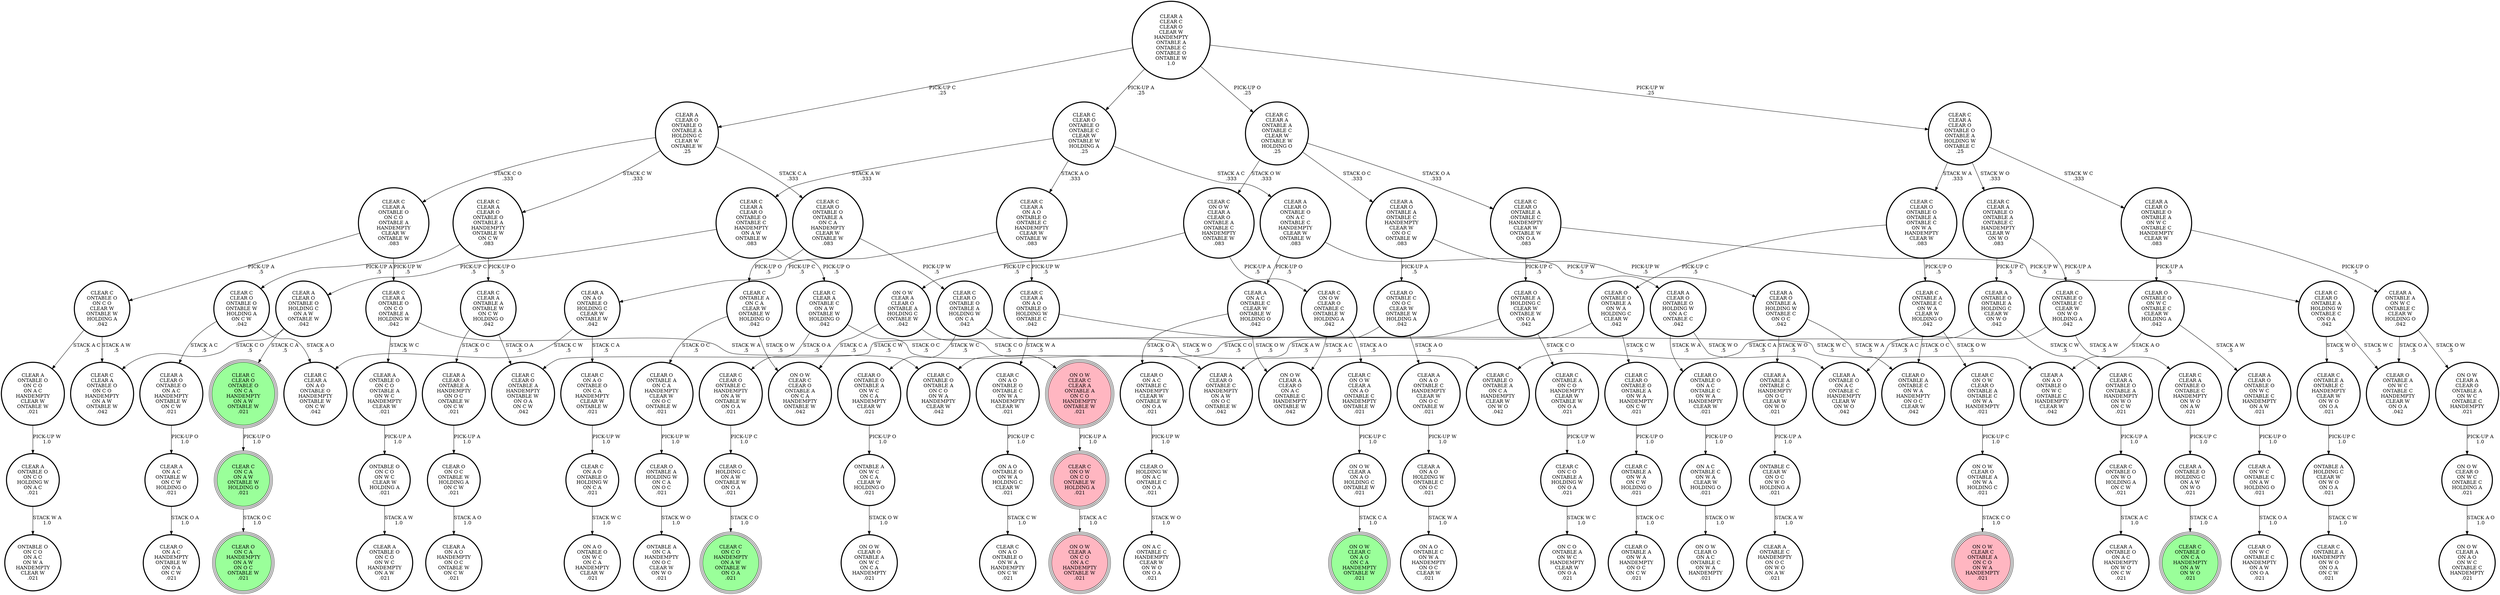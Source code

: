digraph {
"CLEAR A\nONTABLE A\nON W C\nONTABLE C\nCLEAR W\nHOLDING O\n.042\n" -> "CLEAR O\nONTABLE A\nON W C\nONTABLE C\nHANDEMPTY\nCLEAR W\nON O A\n.042\n"[label="STACK O A\n.5\n"];
"CLEAR A\nONTABLE A\nON W C\nONTABLE C\nCLEAR W\nHOLDING O\n.042\n" -> "ON O W\nCLEAR A\nCLEAR O\nONTABLE A\nON W C\nONTABLE C\nHANDEMPTY\n.021\n"[label="STACK O W\n.5\n"];
"CLEAR C\nON A O\nONTABLE O\nONTABLE C\nON W A\nHANDEMPTY\nCLEAR W\n.021\n" -> "ON A O\nONTABLE O\nON W A\nHOLDING C\nCLEAR W\n.021\n"[label="PICK-UP C\n1.0\n"];
"CLEAR C\nCLEAR O\nONTABLE O\nON C A\nHANDEMPTY\nON A W\nONTABLE W\n.021\n" -> "CLEAR C\nON C A\nON A W\nONTABLE W\nHOLDING O\n.021\n"[label="PICK-UP O\n1.0\n"];
"CLEAR C\nONTABLE A\nONTABLE C\nON W A\nCLEAR W\nHOLDING O\n.042\n" -> "CLEAR C\nON O W\nCLEAR O\nONTABLE A\nONTABLE C\nON W A\nHANDEMPTY\n.021\n"[label="STACK O W\n.5\n"];
"CLEAR C\nONTABLE A\nONTABLE C\nON W A\nCLEAR W\nHOLDING O\n.042\n" -> "CLEAR O\nONTABLE A\nONTABLE C\nON W A\nHANDEMPTY\nON O C\nCLEAR W\n.042\n"[label="STACK O C\n.5\n"];
"CLEAR C\nON O W\nCLEAR A\nCLEAR O\nONTABLE A\nONTABLE C\nHANDEMPTY\nONTABLE W\n.083\n" -> "CLEAR C\nON O W\nCLEAR O\nONTABLE C\nONTABLE W\nHOLDING A\n.042\n"[label="PICK-UP A\n.5\n"];
"CLEAR C\nON O W\nCLEAR A\nCLEAR O\nONTABLE A\nONTABLE C\nHANDEMPTY\nONTABLE W\n.083\n" -> "ON O W\nCLEAR A\nCLEAR O\nONTABLE A\nHOLDING C\nONTABLE W\n.042\n"[label="PICK-UP C\n.5\n"];
"CLEAR O\nONTABLE O\nONTABLE A\nON W A\nHOLDING C\nCLEAR W\n.042\n" -> "CLEAR C\nONTABLE O\nONTABLE A\nON C O\nON W A\nHANDEMPTY\nCLEAR W\n.042\n"[label="STACK C O\n.5\n"];
"CLEAR O\nONTABLE O\nONTABLE A\nON W A\nHOLDING C\nCLEAR W\n.042\n" -> "CLEAR C\nCLEAR O\nONTABLE O\nONTABLE A\nON W A\nHANDEMPTY\nON C W\n.021\n"[label="STACK C W\n.5\n"];
"CLEAR A\nCLEAR O\nONTABLE O\nONTABLE A\nHOLDING C\nCLEAR W\nONTABLE W\n.25\n" -> "CLEAR C\nCLEAR A\nONTABLE O\nON C O\nONTABLE A\nHANDEMPTY\nCLEAR W\nONTABLE W\n.083\n"[label="STACK C O\n.333\n"];
"CLEAR A\nCLEAR O\nONTABLE O\nONTABLE A\nHOLDING C\nCLEAR W\nONTABLE W\n.25\n" -> "CLEAR C\nCLEAR O\nONTABLE O\nONTABLE A\nON C A\nHANDEMPTY\nCLEAR W\nONTABLE W\n.083\n"[label="STACK C A\n.333\n"];
"CLEAR A\nCLEAR O\nONTABLE O\nONTABLE A\nHOLDING C\nCLEAR W\nONTABLE W\n.25\n" -> "CLEAR C\nCLEAR A\nCLEAR O\nONTABLE O\nONTABLE A\nHANDEMPTY\nONTABLE W\nON C W\n.083\n"[label="STACK C W\n.333\n"];
"CLEAR C\nCLEAR A\nCLEAR O\nONTABLE O\nONTABLE A\nHANDEMPTY\nONTABLE W\nON C W\n.083\n" -> "CLEAR C\nCLEAR A\nONTABLE A\nONTABLE W\nON C W\nHOLDING O\n.042\n"[label="PICK-UP O\n.5\n"];
"CLEAR C\nCLEAR A\nCLEAR O\nONTABLE O\nONTABLE A\nHANDEMPTY\nONTABLE W\nON C W\n.083\n" -> "CLEAR C\nCLEAR O\nONTABLE O\nONTABLE W\nHOLDING A\nON C W\n.042\n"[label="PICK-UP A\n.5\n"];
"CLEAR C\nON A O\nONTABLE O\nHOLDING W\nON C A\n.021\n" -> "ON A O\nONTABLE O\nON W C\nON C A\nHANDEMPTY\nCLEAR W\n.021\n"[label="STACK W C\n1.0\n"];
"CLEAR C\nCLEAR O\nONTABLE O\nONTABLE A\nON C A\nHANDEMPTY\nCLEAR W\nONTABLE W\n.083\n" -> "CLEAR C\nCLEAR O\nONTABLE O\nONTABLE A\nHOLDING W\nON C A\n.042\n"[label="PICK-UP W\n.5\n"];
"CLEAR C\nCLEAR O\nONTABLE O\nONTABLE A\nON C A\nHANDEMPTY\nCLEAR W\nONTABLE W\n.083\n" -> "CLEAR C\nONTABLE A\nON C A\nCLEAR W\nONTABLE W\nHOLDING O\n.042\n"[label="PICK-UP O\n.5\n"];
"CLEAR A\nCLEAR O\nONTABLE O\nON W C\nONTABLE C\nHANDEMPTY\nON A W\n.021\n" -> "CLEAR A\nON W C\nONTABLE C\nON A W\nHOLDING O\n.021\n"[label="PICK-UP O\n1.0\n"];
"CLEAR C\nCLEAR A\nONTABLE O\nON C O\nONTABLE A\nHANDEMPTY\nCLEAR W\nONTABLE W\n.083\n" -> "CLEAR C\nCLEAR A\nONTABLE O\nON C O\nONTABLE A\nHOLDING W\n.042\n"[label="PICK-UP W\n.5\n"];
"CLEAR C\nCLEAR A\nONTABLE O\nON C O\nONTABLE A\nHANDEMPTY\nCLEAR W\nONTABLE W\n.083\n" -> "CLEAR C\nONTABLE O\nON C O\nCLEAR W\nONTABLE W\nHOLDING A\n.042\n"[label="PICK-UP A\n.5\n"];
"CLEAR C\nONTABLE O\nON C O\nCLEAR W\nONTABLE W\nHOLDING A\n.042\n" -> "CLEAR C\nCLEAR A\nONTABLE O\nON C O\nHANDEMPTY\nON A W\nONTABLE W\n.042\n"[label="STACK A W\n.5\n"];
"CLEAR C\nONTABLE O\nON C O\nCLEAR W\nONTABLE W\nHOLDING A\n.042\n" -> "CLEAR A\nONTABLE O\nON C O\nON A C\nHANDEMPTY\nCLEAR W\nONTABLE W\n.021\n"[label="STACK A C\n.5\n"];
"CLEAR O\nONTABLE O\nON W C\nONTABLE C\nCLEAR W\nHOLDING A\n.042\n" -> "CLEAR A\nON A O\nONTABLE O\nON W C\nONTABLE C\nHANDEMPTY\nCLEAR W\n.042\n"[label="STACK A O\n.5\n"];
"CLEAR O\nONTABLE O\nON W C\nONTABLE C\nCLEAR W\nHOLDING A\n.042\n" -> "CLEAR A\nCLEAR O\nONTABLE O\nON W C\nONTABLE C\nHANDEMPTY\nON A W\n.021\n"[label="STACK A W\n.5\n"];
"CLEAR C\nCLEAR O\nONTABLE O\nONTABLE A\nON W A\nHANDEMPTY\nON C W\n.021\n" -> "CLEAR C\nONTABLE A\nON W A\nON C W\nHOLDING O\n.021\n"[label="PICK-UP O\n1.0\n"];
"CLEAR O\nON A C\nONTABLE C\nHANDEMPTY\nCLEAR W\nONTABLE W\nON O A\n.021\n" -> "CLEAR O\nHOLDING W\nON A C\nONTABLE C\nON O A\n.021\n"[label="PICK-UP W\n1.0\n"];
"CLEAR C\nON C O\nONTABLE A\nHOLDING W\nON O A\n.021\n" -> "ON C O\nONTABLE A\nON W C\nHANDEMPTY\nCLEAR W\nON O A\n.021\n"[label="STACK W C\n1.0\n"];
"CLEAR C\nCLEAR A\nONTABLE O\nONTABLE A\nHANDEMPTY\nON W O\nON C W\n.021\n" -> "CLEAR C\nONTABLE O\nON W O\nHOLDING A\nON C W\n.021\n"[label="PICK-UP A\n1.0\n"];
"CLEAR C\nONTABLE O\nON W O\nHOLDING A\nON C W\n.021\n" -> "CLEAR A\nONTABLE O\nON A C\nHANDEMPTY\nON W O\nON C W\n.021\n"[label="STACK A C\n1.0\n"];
"CLEAR A\nCLEAR O\nONTABLE A\nHOLDING W\nONTABLE C\nON O C\n.042\n" -> "CLEAR A\nONTABLE A\nONTABLE C\nHANDEMPTY\nON O C\nCLEAR W\nON W O\n.021\n"[label="STACK W O\n.5\n"];
"CLEAR A\nCLEAR O\nONTABLE A\nHOLDING W\nONTABLE C\nON O C\n.042\n" -> "CLEAR O\nONTABLE A\nONTABLE C\nON W A\nHANDEMPTY\nON O C\nCLEAR W\n.042\n"[label="STACK W A\n.5\n"];
"CLEAR C\nONTABLE O\nONTABLE C\nCLEAR W\nON W O\nHOLDING A\n.042\n" -> "CLEAR A\nONTABLE O\nON A C\nONTABLE C\nHANDEMPTY\nCLEAR W\nON W O\n.042\n"[label="STACK A C\n.5\n"];
"CLEAR C\nONTABLE O\nONTABLE C\nCLEAR W\nON W O\nHOLDING A\n.042\n" -> "CLEAR C\nCLEAR A\nONTABLE O\nONTABLE C\nHANDEMPTY\nON W O\nON A W\n.021\n"[label="STACK A W\n.5\n"];
"CLEAR C\nCLEAR A\nON A O\nONTABLE O\nONTABLE C\nHANDEMPTY\nCLEAR W\nONTABLE W\n.083\n" -> "CLEAR A\nON A O\nONTABLE O\nHOLDING C\nCLEAR W\nONTABLE W\n.042\n"[label="PICK-UP C\n.5\n"];
"CLEAR C\nCLEAR A\nON A O\nONTABLE O\nONTABLE C\nHANDEMPTY\nCLEAR W\nONTABLE W\n.083\n" -> "CLEAR C\nCLEAR A\nON A O\nONTABLE O\nHOLDING W\nONTABLE C\n.042\n"[label="PICK-UP W\n.5\n"];
"CLEAR A\nONTABLE O\nHOLDING C\nON A W\nON W O\n.021\n" -> "CLEAR C\nONTABLE O\nON C A\nHANDEMPTY\nON A W\nON W O\n.021\n"[label="STACK C A\n1.0\n"];
"CLEAR C\nON C A\nON A W\nONTABLE W\nHOLDING O\n.021\n" -> "CLEAR O\nON C A\nHANDEMPTY\nON A W\nON O C\nONTABLE W\n.021\n"[label="STACK O C\n1.0\n"];
"CLEAR C\nCLEAR O\nONTABLE O\nONTABLE C\nCLEAR W\nONTABLE W\nHOLDING A\n.25\n" -> "CLEAR C\nCLEAR A\nCLEAR O\nONTABLE O\nONTABLE C\nHANDEMPTY\nON A W\nONTABLE W\n.083\n"[label="STACK A W\n.333\n"];
"CLEAR C\nCLEAR O\nONTABLE O\nONTABLE C\nCLEAR W\nONTABLE W\nHOLDING A\n.25\n" -> "CLEAR A\nCLEAR O\nONTABLE O\nON A C\nONTABLE C\nHANDEMPTY\nCLEAR W\nONTABLE W\n.083\n"[label="STACK A C\n.333\n"];
"CLEAR C\nCLEAR O\nONTABLE O\nONTABLE C\nCLEAR W\nONTABLE W\nHOLDING A\n.25\n" -> "CLEAR C\nCLEAR A\nON A O\nONTABLE O\nONTABLE C\nHANDEMPTY\nCLEAR W\nONTABLE W\n.083\n"[label="STACK A O\n.333\n"];
"CLEAR A\nON A C\nONTABLE W\nON C W\nHOLDING O\n.021\n" -> "CLEAR O\nON A C\nHANDEMPTY\nONTABLE W\nON O A\nON C W\n.021\n"[label="STACK O A\n1.0\n"];
"CLEAR A\nCLEAR O\nONTABLE A\nONTABLE C\nHANDEMPTY\nCLEAR W\nON O C\nONTABLE W\n.083\n" -> "CLEAR O\nONTABLE C\nON O C\nCLEAR W\nONTABLE W\nHOLDING A\n.042\n"[label="PICK-UP A\n.5\n"];
"CLEAR A\nCLEAR O\nONTABLE A\nONTABLE C\nHANDEMPTY\nCLEAR W\nON O C\nONTABLE W\n.083\n" -> "CLEAR A\nCLEAR O\nONTABLE A\nHOLDING W\nONTABLE C\nON O C\n.042\n"[label="PICK-UP W\n.5\n"];
"ON O W\nCLEAR A\nCLEAR O\nONTABLE A\nHOLDING C\nONTABLE W\n.042\n" -> "ON O W\nCLEAR C\nCLEAR A\nONTABLE A\nON C O\nHANDEMPTY\nONTABLE W\n.021\n"[label="STACK C O\n.5\n"];
"ON O W\nCLEAR A\nCLEAR O\nONTABLE A\nHOLDING C\nONTABLE W\n.042\n" -> "ON O W\nCLEAR C\nCLEAR O\nONTABLE A\nON C A\nHANDEMPTY\nONTABLE W\n.042\n"[label="STACK C A\n.5\n"];
"CLEAR C\nCLEAR A\nONTABLE A\nONTABLE C\nCLEAR W\nONTABLE W\nHOLDING O\n.25\n" -> "CLEAR C\nCLEAR O\nONTABLE A\nONTABLE C\nHANDEMPTY\nCLEAR W\nONTABLE W\nON O A\n.083\n"[label="STACK O A\n.333\n"];
"CLEAR C\nCLEAR A\nONTABLE A\nONTABLE C\nCLEAR W\nONTABLE W\nHOLDING O\n.25\n" -> "CLEAR A\nCLEAR O\nONTABLE A\nONTABLE C\nHANDEMPTY\nCLEAR W\nON O C\nONTABLE W\n.083\n"[label="STACK O C\n.333\n"];
"CLEAR C\nCLEAR A\nONTABLE A\nONTABLE C\nCLEAR W\nONTABLE W\nHOLDING O\n.25\n" -> "CLEAR C\nON O W\nCLEAR A\nCLEAR O\nONTABLE A\nONTABLE C\nHANDEMPTY\nONTABLE W\n.083\n"[label="STACK O W\n.333\n"];
"CLEAR C\nCLEAR A\nONTABLE O\nONTABLE C\nHANDEMPTY\nON W O\nON A W\n.021\n" -> "CLEAR A\nONTABLE O\nHOLDING C\nON A W\nON W O\n.021\n"[label="PICK-UP C\n1.0\n"];
"CLEAR C\nCLEAR A\nONTABLE O\nON C O\nONTABLE A\nHOLDING W\n.042\n" -> "CLEAR A\nONTABLE O\nON C O\nONTABLE A\nON W C\nHANDEMPTY\nCLEAR W\n.021\n"[label="STACK W C\n.5\n"];
"CLEAR C\nCLEAR A\nONTABLE O\nON C O\nONTABLE A\nHOLDING W\n.042\n" -> "CLEAR C\nONTABLE O\nONTABLE A\nON C O\nON W A\nHANDEMPTY\nCLEAR W\n.042\n"[label="STACK W A\n.5\n"];
"CLEAR A\nON A C\nONTABLE C\nCLEAR W\nONTABLE W\nHOLDING O\n.042\n" -> "ON O W\nCLEAR A\nCLEAR O\nON A C\nONTABLE C\nHANDEMPTY\nONTABLE W\n.042\n"[label="STACK O W\n.5\n"];
"CLEAR A\nON A C\nONTABLE C\nCLEAR W\nONTABLE W\nHOLDING O\n.042\n" -> "CLEAR O\nON A C\nONTABLE C\nHANDEMPTY\nCLEAR W\nONTABLE W\nON O A\n.021\n"[label="STACK O A\n.5\n"];
"CLEAR A\nCLEAR O\nONTABLE O\nON A C\nONTABLE C\nHANDEMPTY\nCLEAR W\nONTABLE W\n.083\n" -> "CLEAR A\nCLEAR O\nONTABLE O\nHOLDING W\nON A C\nONTABLE C\n.042\n"[label="PICK-UP W\n.5\n"];
"CLEAR A\nCLEAR O\nONTABLE O\nON A C\nONTABLE C\nHANDEMPTY\nCLEAR W\nONTABLE W\n.083\n" -> "CLEAR A\nON A C\nONTABLE C\nCLEAR W\nONTABLE W\nHOLDING O\n.042\n"[label="PICK-UP O\n.5\n"];
"CLEAR C\nCLEAR A\nONTABLE A\nONTABLE W\nON C W\nHOLDING O\n.042\n" -> "CLEAR C\nCLEAR O\nONTABLE A\nHANDEMPTY\nONTABLE W\nON O A\nON C W\n.042\n"[label="STACK O A\n.5\n"];
"CLEAR C\nCLEAR A\nONTABLE A\nONTABLE W\nON C W\nHOLDING O\n.042\n" -> "CLEAR A\nCLEAR O\nONTABLE A\nHANDEMPTY\nON O C\nONTABLE W\nON C W\n.021\n"[label="STACK O C\n.5\n"];
"CLEAR O\nHOLDING W\nON A C\nONTABLE C\nON O A\n.021\n" -> "ON A C\nONTABLE C\nHANDEMPTY\nCLEAR W\nON W O\nON O A\n.021\n"[label="STACK W O\n1.0\n"];
"CLEAR C\nON O W\nON C O\nONTABLE W\nHOLDING A\n.021\n" -> "ON O W\nCLEAR A\nON C O\nON A C\nHANDEMPTY\nONTABLE W\n.021\n"[label="STACK A C\n1.0\n"];
"ONTABLE A\nON W C\nON C A\nCLEAR W\nHOLDING O\n.021\n" -> "ON O W\nCLEAR O\nONTABLE A\nON W C\nON C A\nHANDEMPTY\n.021\n"[label="STACK O W\n1.0\n"];
"CLEAR O\nONTABLE O\nON A C\nONTABLE C\nON W A\nHANDEMPTY\nCLEAR W\n.021\n" -> "ON A C\nONTABLE C\nON W A\nCLEAR W\nHOLDING O\n.021\n"[label="PICK-UP O\n1.0\n"];
"CLEAR C\nONTABLE A\nON C A\nCLEAR W\nONTABLE W\nHOLDING O\n.042\n" -> "ON O W\nCLEAR C\nCLEAR O\nONTABLE A\nON C A\nHANDEMPTY\nONTABLE W\n.042\n"[label="STACK O W\n.5\n"];
"CLEAR C\nONTABLE A\nON C A\nCLEAR W\nONTABLE W\nHOLDING O\n.042\n" -> "CLEAR O\nONTABLE A\nON C A\nHANDEMPTY\nCLEAR W\nON O C\nONTABLE W\n.021\n"[label="STACK O C\n.5\n"];
"CLEAR C\nCLEAR A\nCLEAR O\nONTABLE O\nONTABLE A\nHOLDING W\nONTABLE C\n.25\n" -> "CLEAR C\nCLEAR O\nONTABLE O\nONTABLE A\nONTABLE C\nON W A\nHANDEMPTY\nCLEAR W\n.083\n"[label="STACK W A\n.333\n"];
"CLEAR C\nCLEAR A\nCLEAR O\nONTABLE O\nONTABLE A\nHOLDING W\nONTABLE C\n.25\n" -> "CLEAR A\nCLEAR O\nONTABLE O\nONTABLE A\nON W C\nONTABLE C\nHANDEMPTY\nCLEAR W\n.083\n"[label="STACK W C\n.333\n"];
"CLEAR C\nCLEAR A\nCLEAR O\nONTABLE O\nONTABLE A\nHOLDING W\nONTABLE C\n.25\n" -> "CLEAR C\nCLEAR A\nONTABLE O\nONTABLE A\nONTABLE C\nHANDEMPTY\nCLEAR W\nON W O\n.083\n"[label="STACK W O\n.333\n"];
"CLEAR O\nONTABLE C\nON O C\nCLEAR W\nONTABLE W\nHOLDING A\n.042\n" -> "CLEAR A\nCLEAR O\nONTABLE C\nHANDEMPTY\nON A W\nON O C\nONTABLE W\n.042\n"[label="STACK A W\n.5\n"];
"CLEAR O\nONTABLE C\nON O C\nCLEAR W\nONTABLE W\nHOLDING A\n.042\n" -> "CLEAR A\nON A O\nONTABLE C\nHANDEMPTY\nCLEAR W\nON O C\nONTABLE W\n.021\n"[label="STACK A O\n.5\n"];
"CLEAR A\nONTABLE A\nONTABLE C\nHANDEMPTY\nON O C\nCLEAR W\nON W O\n.021\n" -> "ONTABLE C\nCLEAR W\nON O C\nON W O\nHOLDING A\n.021\n"[label="PICK-UP A\n1.0\n"];
"CLEAR O\nONTABLE O\nONTABLE A\nON W C\nON C A\nHANDEMPTY\nCLEAR W\n.021\n" -> "ONTABLE A\nON W C\nON C A\nCLEAR W\nHOLDING O\n.021\n"[label="PICK-UP O\n1.0\n"];
"ONTABLE C\nCLEAR W\nON O C\nON W O\nHOLDING A\n.021\n" -> "CLEAR A\nONTABLE C\nHANDEMPTY\nON O C\nON W O\nON A W\n.021\n"[label="STACK A W\n1.0\n"];
"CLEAR A\nON A O\nONTABLE C\nHANDEMPTY\nCLEAR W\nON O C\nONTABLE W\n.021\n" -> "CLEAR A\nON A O\nHOLDING W\nONTABLE C\nON O C\n.021\n"[label="PICK-UP W\n1.0\n"];
"CLEAR C\nCLEAR A\nON A O\nONTABLE O\nHOLDING W\nONTABLE C\n.042\n" -> "CLEAR A\nON A O\nONTABLE O\nON W C\nONTABLE C\nHANDEMPTY\nCLEAR W\n.042\n"[label="STACK W C\n.5\n"];
"CLEAR C\nCLEAR A\nON A O\nONTABLE O\nHOLDING W\nONTABLE C\n.042\n" -> "CLEAR C\nON A O\nONTABLE O\nONTABLE C\nON W A\nHANDEMPTY\nCLEAR W\n.021\n"[label="STACK W A\n.5\n"];
"CLEAR C\nCLEAR A\nCLEAR O\nONTABLE O\nONTABLE C\nHANDEMPTY\nON A W\nONTABLE W\n.083\n" -> "CLEAR C\nCLEAR A\nONTABLE C\nON A W\nONTABLE W\nHOLDING O\n.042\n"[label="PICK-UP O\n.5\n"];
"CLEAR C\nCLEAR A\nCLEAR O\nONTABLE O\nONTABLE C\nHANDEMPTY\nON A W\nONTABLE W\n.083\n" -> "CLEAR A\nCLEAR O\nONTABLE O\nHOLDING C\nON A W\nONTABLE W\n.042\n"[label="PICK-UP C\n.5\n"];
"CLEAR O\nONTABLE A\nHOLDING W\nON C A\nON O C\n.021\n" -> "ONTABLE A\nON C A\nHANDEMPTY\nON O C\nCLEAR W\nON W O\n.021\n"[label="STACK W O\n1.0\n"];
"CLEAR C\nON A O\nONTABLE O\nON C A\nHANDEMPTY\nCLEAR W\nONTABLE W\n.021\n" -> "CLEAR C\nON A O\nONTABLE O\nHOLDING W\nON C A\n.021\n"[label="PICK-UP W\n1.0\n"];
"ON O W\nCLEAR O\nON W C\nONTABLE C\nHOLDING A\n.021\n" -> "ON O W\nCLEAR A\nON A O\nON W C\nONTABLE C\nHANDEMPTY\n.021\n"[label="STACK A O\n1.0\n"];
"CLEAR C\nON O W\nCLEAR O\nONTABLE A\nONTABLE C\nON W A\nHANDEMPTY\n.021\n" -> "ON O W\nCLEAR O\nONTABLE A\nON W A\nHOLDING C\n.021\n"[label="PICK-UP C\n1.0\n"];
"CLEAR A\nCLEAR O\nONTABLE O\nONTABLE A\nON W C\nONTABLE C\nHANDEMPTY\nCLEAR W\n.083\n" -> "CLEAR O\nONTABLE O\nON W C\nONTABLE C\nCLEAR W\nHOLDING A\n.042\n"[label="PICK-UP A\n.5\n"];
"CLEAR A\nCLEAR O\nONTABLE O\nONTABLE A\nON W C\nONTABLE C\nHANDEMPTY\nCLEAR W\n.083\n" -> "CLEAR A\nONTABLE A\nON W C\nONTABLE C\nCLEAR W\nHOLDING O\n.042\n"[label="PICK-UP O\n.5\n"];
"CLEAR C\nCLEAR O\nONTABLE A\nONTABLE C\nHANDEMPTY\nCLEAR W\nONTABLE W\nON O A\n.083\n" -> "CLEAR O\nONTABLE A\nHOLDING C\nCLEAR W\nONTABLE W\nON O A\n.042\n"[label="PICK-UP C\n.5\n"];
"CLEAR C\nCLEAR O\nONTABLE A\nONTABLE C\nHANDEMPTY\nCLEAR W\nONTABLE W\nON O A\n.083\n" -> "CLEAR C\nCLEAR O\nONTABLE A\nHOLDING W\nONTABLE C\nON O A\n.042\n"[label="PICK-UP W\n.5\n"];
"CLEAR A\nCLEAR O\nONTABLE A\nHANDEMPTY\nON O C\nONTABLE W\nON C W\n.021\n" -> "CLEAR O\nON O C\nONTABLE W\nHOLDING A\nON C W\n.021\n"[label="PICK-UP A\n1.0\n"];
"ON A O\nONTABLE O\nON W A\nHOLDING C\nCLEAR W\n.021\n" -> "CLEAR C\nON A O\nONTABLE O\nON W A\nHANDEMPTY\nON C W\n.021\n"[label="STACK C W\n1.0\n"];
"CLEAR A\nONTABLE O\nON C O\nONTABLE A\nON W C\nHANDEMPTY\nCLEAR W\n.021\n" -> "ONTABLE O\nON C O\nON W C\nCLEAR W\nHOLDING A\n.021\n"[label="PICK-UP A\n1.0\n"];
"CLEAR C\nCLEAR A\nONTABLE O\nONTABLE A\nONTABLE C\nHANDEMPTY\nCLEAR W\nON W O\n.083\n" -> "CLEAR A\nONTABLE O\nONTABLE A\nHOLDING C\nCLEAR W\nON W O\n.042\n"[label="PICK-UP C\n.5\n"];
"CLEAR C\nCLEAR A\nONTABLE O\nONTABLE A\nONTABLE C\nHANDEMPTY\nCLEAR W\nON W O\n.083\n" -> "CLEAR C\nONTABLE O\nONTABLE C\nCLEAR W\nON W O\nHOLDING A\n.042\n"[label="PICK-UP A\n.5\n"];
"ONTABLE O\nON C O\nON W C\nCLEAR W\nHOLDING A\n.021\n" -> "CLEAR A\nONTABLE O\nON C O\nON W C\nHANDEMPTY\nON A W\n.021\n"[label="STACK A W\n1.0\n"];
"ONTABLE A\nHOLDING C\nCLEAR W\nON W O\nON O A\n.021\n" -> "CLEAR C\nONTABLE A\nHANDEMPTY\nON W O\nON O A\nON C W\n.021\n"[label="STACK C W\n1.0\n"];
"ON O W\nCLEAR C\nCLEAR A\nONTABLE A\nON C O\nHANDEMPTY\nONTABLE W\n.021\n" -> "CLEAR C\nON O W\nON C O\nONTABLE W\nHOLDING A\n.021\n"[label="PICK-UP A\n1.0\n"];
"CLEAR A\nONTABLE O\nON C O\nON A C\nHANDEMPTY\nCLEAR W\nONTABLE W\n.021\n" -> "CLEAR A\nONTABLE O\nON C O\nHOLDING W\nON A C\n.021\n"[label="PICK-UP W\n1.0\n"];
"CLEAR C\nONTABLE A\nON W A\nON C W\nHOLDING O\n.021\n" -> "CLEAR O\nONTABLE A\nON W A\nHANDEMPTY\nON O C\nON C W\n.021\n"[label="STACK O C\n1.0\n"];
"CLEAR A\nCLEAR O\nONTABLE O\nON A C\nHANDEMPTY\nONTABLE W\nON C W\n.021\n" -> "CLEAR A\nON A C\nONTABLE W\nON C W\nHOLDING O\n.021\n"[label="PICK-UP O\n1.0\n"];
"CLEAR C\nCLEAR O\nONTABLE C\nHANDEMPTY\nON A W\nONTABLE W\nON O A\n.021\n" -> "CLEAR O\nHOLDING C\nON A W\nONTABLE W\nON O A\n.021\n"[label="PICK-UP C\n1.0\n"];
"CLEAR C\nCLEAR O\nONTABLE O\nONTABLE W\nHOLDING A\nON C W\n.042\n" -> "CLEAR C\nCLEAR A\nON A O\nONTABLE O\nHANDEMPTY\nONTABLE W\nON C W\n.042\n"[label="STACK A O\n.5\n"];
"CLEAR C\nCLEAR O\nONTABLE O\nONTABLE W\nHOLDING A\nON C W\n.042\n" -> "CLEAR A\nCLEAR O\nONTABLE O\nON A C\nHANDEMPTY\nONTABLE W\nON C W\n.021\n"[label="STACK A C\n.5\n"];
"CLEAR C\nCLEAR O\nONTABLE O\nONTABLE A\nONTABLE C\nON W A\nHANDEMPTY\nCLEAR W\n.083\n" -> "CLEAR C\nONTABLE A\nONTABLE C\nON W A\nCLEAR W\nHOLDING O\n.042\n"[label="PICK-UP O\n.5\n"];
"CLEAR C\nCLEAR O\nONTABLE O\nONTABLE A\nONTABLE C\nON W A\nHANDEMPTY\nCLEAR W\n.083\n" -> "CLEAR O\nONTABLE O\nONTABLE A\nON W A\nHOLDING C\nCLEAR W\n.042\n"[label="PICK-UP C\n.5\n"];
"CLEAR C\nON O W\nCLEAR A\nON A O\nONTABLE C\nHANDEMPTY\nONTABLE W\n.021\n" -> "ON O W\nCLEAR A\nON A O\nHOLDING C\nONTABLE W\n.021\n"[label="PICK-UP C\n1.0\n"];
"CLEAR O\nON O C\nONTABLE W\nHOLDING A\nON C W\n.021\n" -> "CLEAR A\nON A O\nHANDEMPTY\nON O C\nONTABLE W\nON C W\n.021\n"[label="STACK A O\n1.0\n"];
"ON O W\nCLEAR A\nON A O\nHOLDING C\nONTABLE W\n.021\n" -> "ON O W\nCLEAR C\nON A O\nON C A\nHANDEMPTY\nONTABLE W\n.021\n"[label="STACK C A\n1.0\n"];
"CLEAR A\nCLEAR C\nCLEAR O\nCLEAR W\nHANDEMPTY\nONTABLE A\nONTABLE C\nONTABLE O\nONTABLE W\n1.0\n" -> "CLEAR C\nCLEAR A\nCLEAR O\nONTABLE O\nONTABLE A\nHOLDING W\nONTABLE C\n.25\n"[label="PICK-UP W\n.25\n"];
"CLEAR A\nCLEAR C\nCLEAR O\nCLEAR W\nHANDEMPTY\nONTABLE A\nONTABLE C\nONTABLE O\nONTABLE W\n1.0\n" -> "CLEAR A\nCLEAR O\nONTABLE O\nONTABLE A\nHOLDING C\nCLEAR W\nONTABLE W\n.25\n"[label="PICK-UP C\n.25\n"];
"CLEAR A\nCLEAR C\nCLEAR O\nCLEAR W\nHANDEMPTY\nONTABLE A\nONTABLE C\nONTABLE O\nONTABLE W\n1.0\n" -> "CLEAR C\nCLEAR O\nONTABLE O\nONTABLE C\nCLEAR W\nONTABLE W\nHOLDING A\n.25\n"[label="PICK-UP A\n.25\n"];
"CLEAR A\nCLEAR C\nCLEAR O\nCLEAR W\nHANDEMPTY\nONTABLE A\nONTABLE C\nONTABLE O\nONTABLE W\n1.0\n" -> "CLEAR C\nCLEAR A\nONTABLE A\nONTABLE C\nCLEAR W\nONTABLE W\nHOLDING O\n.25\n"[label="PICK-UP O\n.25\n"];
"CLEAR O\nHOLDING C\nON A W\nONTABLE W\nON O A\n.021\n" -> "CLEAR C\nON C O\nHANDEMPTY\nON A W\nONTABLE W\nON O A\n.021\n"[label="STACK C O\n1.0\n"];
"CLEAR A\nCLEAR O\nONTABLE O\nHOLDING W\nON A C\nONTABLE C\n.042\n" -> "CLEAR O\nONTABLE O\nON A C\nONTABLE C\nON W A\nHANDEMPTY\nCLEAR W\n.021\n"[label="STACK W A\n.5\n"];
"CLEAR A\nCLEAR O\nONTABLE O\nHOLDING W\nON A C\nONTABLE C\n.042\n" -> "CLEAR A\nONTABLE O\nON A C\nONTABLE C\nHANDEMPTY\nCLEAR W\nON W O\n.042\n"[label="STACK W O\n.5\n"];
"CLEAR A\nON W C\nONTABLE C\nON A W\nHOLDING O\n.021\n" -> "CLEAR O\nON W C\nONTABLE C\nHANDEMPTY\nON A W\nON O A\n.021\n"[label="STACK O A\n1.0\n"];
"CLEAR A\nON A O\nHOLDING W\nONTABLE C\nON O C\n.021\n" -> "ON A O\nONTABLE C\nON W A\nHANDEMPTY\nON O C\nCLEAR W\n.021\n"[label="STACK W A\n1.0\n"];
"CLEAR O\nONTABLE A\nON C A\nHANDEMPTY\nCLEAR W\nON O C\nONTABLE W\n.021\n" -> "CLEAR O\nONTABLE A\nHOLDING W\nON C A\nON O C\n.021\n"[label="PICK-UP W\n1.0\n"];
"CLEAR A\nONTABLE O\nON C O\nHOLDING W\nON A C\n.021\n" -> "ONTABLE O\nON C O\nON A C\nON W A\nHANDEMPTY\nCLEAR W\n.021\n"[label="STACK W A\n1.0\n"];
"CLEAR A\nON A O\nONTABLE O\nHOLDING C\nCLEAR W\nONTABLE W\n.042\n" -> "CLEAR C\nCLEAR A\nON A O\nONTABLE O\nHANDEMPTY\nONTABLE W\nON C W\n.042\n"[label="STACK C W\n.5\n"];
"CLEAR A\nON A O\nONTABLE O\nHOLDING C\nCLEAR W\nONTABLE W\n.042\n" -> "CLEAR C\nON A O\nONTABLE O\nON C A\nHANDEMPTY\nCLEAR W\nONTABLE W\n.021\n"[label="STACK C A\n.5\n"];
"ON A C\nONTABLE C\nON W A\nCLEAR W\nHOLDING O\n.021\n" -> "ON O W\nCLEAR O\nON A C\nONTABLE C\nON W A\nHANDEMPTY\n.021\n"[label="STACK O W\n1.0\n"];
"CLEAR C\nCLEAR O\nONTABLE A\nHOLDING W\nONTABLE C\nON O A\n.042\n" -> "CLEAR O\nONTABLE A\nON W C\nONTABLE C\nHANDEMPTY\nCLEAR W\nON O A\n.042\n"[label="STACK W C\n.5\n"];
"CLEAR C\nCLEAR O\nONTABLE A\nHOLDING W\nONTABLE C\nON O A\n.042\n" -> "CLEAR C\nONTABLE A\nONTABLE C\nHANDEMPTY\nCLEAR W\nON W O\nON O A\n.021\n"[label="STACK W O\n.5\n"];
"CLEAR O\nONTABLE A\nHOLDING C\nCLEAR W\nONTABLE W\nON O A\n.042\n" -> "CLEAR C\nONTABLE A\nON C O\nHANDEMPTY\nCLEAR W\nONTABLE W\nON O A\n.021\n"[label="STACK C O\n.5\n"];
"CLEAR O\nONTABLE A\nHOLDING C\nCLEAR W\nONTABLE W\nON O A\n.042\n" -> "CLEAR C\nCLEAR O\nONTABLE A\nHANDEMPTY\nONTABLE W\nON O A\nON C W\n.042\n"[label="STACK C W\n.5\n"];
"CLEAR A\nONTABLE O\nONTABLE A\nHOLDING C\nCLEAR W\nON W O\n.042\n" -> "CLEAR C\nCLEAR A\nONTABLE O\nONTABLE A\nHANDEMPTY\nON W O\nON C W\n.021\n"[label="STACK C W\n.5\n"];
"CLEAR A\nONTABLE O\nONTABLE A\nHOLDING C\nCLEAR W\nON W O\n.042\n" -> "CLEAR C\nONTABLE O\nONTABLE A\nON C A\nHANDEMPTY\nCLEAR W\nON W O\n.042\n"[label="STACK C A\n.5\n"];
"ON O W\nCLEAR O\nONTABLE A\nON W A\nHOLDING C\n.021\n" -> "ON O W\nCLEAR C\nONTABLE A\nON C O\nON W A\nHANDEMPTY\n.021\n"[label="STACK C O\n1.0\n"];
"CLEAR C\nCLEAR O\nONTABLE O\nONTABLE A\nHOLDING W\nON C A\n.042\n" -> "CLEAR O\nONTABLE O\nONTABLE A\nON W C\nON C A\nHANDEMPTY\nCLEAR W\n.021\n"[label="STACK W C\n.5\n"];
"CLEAR C\nCLEAR O\nONTABLE O\nONTABLE A\nHOLDING W\nON C A\n.042\n" -> "CLEAR C\nONTABLE O\nONTABLE A\nON C A\nHANDEMPTY\nCLEAR W\nON W O\n.042\n"[label="STACK W O\n.5\n"];
"CLEAR C\nONTABLE A\nON C O\nHANDEMPTY\nCLEAR W\nONTABLE W\nON O A\n.021\n" -> "CLEAR C\nON C O\nONTABLE A\nHOLDING W\nON O A\n.021\n"[label="PICK-UP W\n1.0\n"];
"CLEAR C\nCLEAR A\nONTABLE C\nON A W\nONTABLE W\nHOLDING O\n.042\n" -> "CLEAR A\nCLEAR O\nONTABLE C\nHANDEMPTY\nON A W\nON O C\nONTABLE W\n.042\n"[label="STACK O C\n.5\n"];
"CLEAR C\nCLEAR A\nONTABLE C\nON A W\nONTABLE W\nHOLDING O\n.042\n" -> "CLEAR C\nCLEAR O\nONTABLE C\nHANDEMPTY\nON A W\nONTABLE W\nON O A\n.021\n"[label="STACK O A\n.5\n"];
"CLEAR C\nON O W\nCLEAR O\nONTABLE C\nONTABLE W\nHOLDING A\n.042\n" -> "CLEAR C\nON O W\nCLEAR A\nON A O\nONTABLE C\nHANDEMPTY\nONTABLE W\n.021\n"[label="STACK A O\n.5\n"];
"CLEAR C\nON O W\nCLEAR O\nONTABLE C\nONTABLE W\nHOLDING A\n.042\n" -> "ON O W\nCLEAR A\nCLEAR O\nON A C\nONTABLE C\nHANDEMPTY\nONTABLE W\n.042\n"[label="STACK A C\n.5\n"];
"ON O W\nCLEAR A\nCLEAR O\nONTABLE A\nON W C\nONTABLE C\nHANDEMPTY\n.021\n" -> "ON O W\nCLEAR O\nON W C\nONTABLE C\nHOLDING A\n.021\n"[label="PICK-UP A\n1.0\n"];
"CLEAR C\nONTABLE A\nONTABLE C\nHANDEMPTY\nCLEAR W\nON W O\nON O A\n.021\n" -> "ONTABLE A\nHOLDING C\nCLEAR W\nON W O\nON O A\n.021\n"[label="PICK-UP C\n1.0\n"];
"CLEAR A\nCLEAR O\nONTABLE O\nHOLDING C\nON A W\nONTABLE W\n.042\n" -> "CLEAR C\nCLEAR O\nONTABLE O\nON C A\nHANDEMPTY\nON A W\nONTABLE W\n.021\n"[label="STACK C A\n.5\n"];
"CLEAR A\nCLEAR O\nONTABLE O\nHOLDING C\nON A W\nONTABLE W\n.042\n" -> "CLEAR C\nCLEAR A\nONTABLE O\nON C O\nHANDEMPTY\nON A W\nONTABLE W\n.042\n"[label="STACK C O\n.5\n"];
"CLEAR C\nON A O\nONTABLE O\nON W A\nHANDEMPTY\nON C W\n.021\n" [shape=circle, penwidth=3];
"ON O W\nCLEAR C\nCLEAR O\nONTABLE A\nON C A\nHANDEMPTY\nONTABLE W\n.042\n" [shape=circle, penwidth=3];
"CLEAR A\nONTABLE O\nON C O\nON W C\nHANDEMPTY\nON A W\n.021\n" [shape=circle, penwidth=3];
"ON O W\nCLEAR A\nON C O\nON A C\nHANDEMPTY\nONTABLE W\n.021\n" [shape=circle, style=filled, fillcolor=lightpink, peripheries=3];
"ON O W\nCLEAR C\nONTABLE A\nON C O\nON W A\nHANDEMPTY\n.021\n" [shape=circle, style=filled, fillcolor=lightpink, peripheries=3];
"CLEAR C\nCLEAR O\nONTABLE A\nHANDEMPTY\nONTABLE W\nON O A\nON C W\n.042\n" [shape=circle, penwidth=3];
"CLEAR A\nON A O\nONTABLE O\nON W C\nONTABLE C\nHANDEMPTY\nCLEAR W\n.042\n" [shape=circle, penwidth=3];
"CLEAR O\nONTABLE A\nON W C\nONTABLE C\nHANDEMPTY\nCLEAR W\nON O A\n.042\n" [shape=circle, penwidth=3];
"CLEAR C\nONTABLE O\nON C A\nHANDEMPTY\nON A W\nON W O\n.021\n" [shape=circle, style=filled, fillcolor=palegreen1, peripheries=3];
"ONTABLE O\nON C O\nON A C\nON W A\nHANDEMPTY\nCLEAR W\n.021\n" [shape=circle, penwidth=3];
"ON O W\nCLEAR A\nON A O\nON W C\nONTABLE C\nHANDEMPTY\n.021\n" [shape=circle, penwidth=3];
"CLEAR C\nCLEAR A\nONTABLE O\nON C O\nHANDEMPTY\nON A W\nONTABLE W\n.042\n" [shape=circle, penwidth=3];
"CLEAR C\nCLEAR A\nON A O\nONTABLE O\nHANDEMPTY\nONTABLE W\nON C W\n.042\n" [shape=circle, penwidth=3];
"ON O W\nCLEAR C\nON A O\nON C A\nHANDEMPTY\nONTABLE W\n.021\n" [shape=circle, style=filled, fillcolor=palegreen1, peripheries=3];
"CLEAR O\nON W C\nONTABLE C\nHANDEMPTY\nON A W\nON O A\n.021\n" [shape=circle, penwidth=3];
"CLEAR O\nON C A\nHANDEMPTY\nON A W\nON O C\nONTABLE W\n.021\n" [shape=circle, style=filled, fillcolor=palegreen1, peripheries=3];
"CLEAR O\nONTABLE A\nONTABLE C\nON W A\nHANDEMPTY\nON O C\nCLEAR W\n.042\n" [shape=circle, penwidth=3];
"CLEAR C\nON C O\nHANDEMPTY\nON A W\nONTABLE W\nON O A\n.021\n" [shape=circle, style=filled, fillcolor=palegreen1, peripheries=3];
"CLEAR A\nON A O\nHANDEMPTY\nON O C\nONTABLE W\nON C W\n.021\n" [shape=circle, penwidth=3];
"CLEAR A\nCLEAR O\nONTABLE C\nHANDEMPTY\nON A W\nON O C\nONTABLE W\n.042\n" [shape=circle, penwidth=3];
"CLEAR O\nONTABLE A\nON W A\nHANDEMPTY\nON O C\nON C W\n.021\n" [shape=circle, penwidth=3];
"ON A O\nONTABLE C\nON W A\nHANDEMPTY\nON O C\nCLEAR W\n.021\n" [shape=circle, penwidth=3];
"ON O W\nCLEAR O\nON A C\nONTABLE C\nON W A\nHANDEMPTY\n.021\n" [shape=circle, penwidth=3];
"CLEAR A\nONTABLE O\nON A C\nONTABLE C\nHANDEMPTY\nCLEAR W\nON W O\n.042\n" [shape=circle, penwidth=3];
"CLEAR C\nONTABLE O\nONTABLE A\nON C O\nON W A\nHANDEMPTY\nCLEAR W\n.042\n" [shape=circle, penwidth=3];
"ON O W\nCLEAR O\nONTABLE A\nON W C\nON C A\nHANDEMPTY\n.021\n" [shape=circle, penwidth=3];
"CLEAR O\nON A C\nHANDEMPTY\nONTABLE W\nON O A\nON C W\n.021\n" [shape=circle, penwidth=3];
"ON O W\nCLEAR A\nCLEAR O\nON A C\nONTABLE C\nHANDEMPTY\nONTABLE W\n.042\n" [shape=circle, penwidth=3];
"ON C O\nONTABLE A\nON W C\nHANDEMPTY\nCLEAR W\nON O A\n.021\n" [shape=circle, penwidth=3];
"CLEAR C\nONTABLE A\nHANDEMPTY\nON W O\nON O A\nON C W\n.021\n" [shape=circle, penwidth=3];
"CLEAR A\nONTABLE O\nON A C\nHANDEMPTY\nON W O\nON C W\n.021\n" [shape=circle, penwidth=3];
"ONTABLE A\nON C A\nHANDEMPTY\nON O C\nCLEAR W\nON W O\n.021\n" [shape=circle, penwidth=3];
"ON A C\nONTABLE C\nHANDEMPTY\nCLEAR W\nON W O\nON O A\n.021\n" [shape=circle, penwidth=3];
"ON A O\nONTABLE O\nON W C\nON C A\nHANDEMPTY\nCLEAR W\n.021\n" [shape=circle, penwidth=3];
"CLEAR C\nONTABLE O\nONTABLE A\nON C A\nHANDEMPTY\nCLEAR W\nON W O\n.042\n" [shape=circle, penwidth=3];
"CLEAR A\nONTABLE C\nHANDEMPTY\nON O C\nON W O\nON A W\n.021\n" [shape=circle, penwidth=3];
"CLEAR C\nON A O\nONTABLE O\nON W A\nHANDEMPTY\nON C W\n.021\n" [shape=circle, penwidth=3];
"CLEAR A\nONTABLE O\nHOLDING C\nON A W\nON W O\n.021\n" [shape=circle, penwidth=3];
"ON O W\nCLEAR C\nCLEAR O\nONTABLE A\nON C A\nHANDEMPTY\nONTABLE W\n.042\n" [shape=circle, penwidth=3];
"CLEAR O\nONTABLE O\nONTABLE A\nON W A\nHOLDING C\nCLEAR W\n.042\n" [shape=circle, penwidth=3];
"CLEAR C\nCLEAR O\nONTABLE A\nHOLDING W\nONTABLE C\nON O A\n.042\n" [shape=circle, penwidth=3];
"CLEAR O\nON O C\nONTABLE W\nHOLDING A\nON C W\n.021\n" [shape=circle, penwidth=3];
"CLEAR A\nONTABLE O\nON C O\nON W C\nHANDEMPTY\nON A W\n.021\n" [shape=circle, penwidth=3];
"ON O W\nCLEAR A\nON C O\nON A C\nHANDEMPTY\nONTABLE W\n.021\n" [shape=circle, style=filled, fillcolor=lightpink, peripheries=3];
"CLEAR A\nCLEAR O\nONTABLE O\nON W C\nONTABLE C\nHANDEMPTY\nON A W\n.021\n" [shape=circle, penwidth=3];
"ON O W\nCLEAR C\nONTABLE A\nON C O\nON W A\nHANDEMPTY\n.021\n" [shape=circle, style=filled, fillcolor=lightpink, peripheries=3];
"CLEAR C\nCLEAR O\nONTABLE A\nHANDEMPTY\nONTABLE W\nON O A\nON C W\n.042\n" [shape=circle, penwidth=3];
"CLEAR C\nCLEAR A\nONTABLE A\nONTABLE C\nCLEAR W\nONTABLE W\nHOLDING O\n.25\n" [shape=circle, penwidth=3];
"CLEAR A\nONTABLE O\nONTABLE A\nHOLDING C\nCLEAR W\nON W O\n.042\n" [shape=circle, penwidth=3];
"CLEAR A\nCLEAR C\nCLEAR O\nCLEAR W\nHANDEMPTY\nONTABLE A\nONTABLE C\nONTABLE O\nONTABLE W\n1.0\n" [shape=circle, penwidth=3];
"CLEAR C\nON O W\nCLEAR O\nONTABLE C\nONTABLE W\nHOLDING A\n.042\n" [shape=circle, penwidth=3];
"ON O W\nCLEAR C\nCLEAR A\nONTABLE A\nON C O\nHANDEMPTY\nONTABLE W\n.021\n" [shape=circle, style=filled, fillcolor=lightpink, peripheries=3];
"CLEAR A\nON A O\nONTABLE O\nON W C\nONTABLE C\nHANDEMPTY\nCLEAR W\n.042\n" [shape=circle, penwidth=3];
"ON A O\nONTABLE O\nON W A\nHOLDING C\nCLEAR W\n.021\n" [shape=circle, penwidth=3];
"ON O W\nCLEAR A\nCLEAR O\nONTABLE A\nON W C\nONTABLE C\nHANDEMPTY\n.021\n" [shape=circle, penwidth=3];
"CLEAR A\nON A C\nONTABLE C\nCLEAR W\nONTABLE W\nHOLDING O\n.042\n" [shape=circle, penwidth=3];
"CLEAR C\nON C O\nONTABLE A\nHOLDING W\nON O A\n.021\n" [shape=circle, penwidth=3];
"CLEAR A\nCLEAR O\nONTABLE O\nONTABLE A\nHOLDING C\nCLEAR W\nONTABLE W\n.25\n" [shape=circle, penwidth=3];
"CLEAR C\nONTABLE A\nON C O\nHANDEMPTY\nCLEAR W\nONTABLE W\nON O A\n.021\n" [shape=circle, penwidth=3];
"CLEAR A\nCLEAR O\nONTABLE O\nHOLDING W\nON A C\nONTABLE C\n.042\n" [shape=circle, penwidth=3];
"CLEAR C\nON O W\nCLEAR A\nCLEAR O\nONTABLE A\nONTABLE C\nHANDEMPTY\nONTABLE W\n.083\n" [shape=circle, penwidth=3];
"CLEAR A\nONTABLE O\nON C O\nON A C\nHANDEMPTY\nCLEAR W\nONTABLE W\n.021\n" [shape=circle, penwidth=3];
"CLEAR C\nCLEAR A\nCLEAR O\nONTABLE O\nONTABLE A\nHANDEMPTY\nONTABLE W\nON C W\n.083\n" [shape=circle, penwidth=3];
"CLEAR C\nCLEAR A\nON A O\nONTABLE O\nONTABLE C\nHANDEMPTY\nCLEAR W\nONTABLE W\n.083\n" [shape=circle, penwidth=3];
"CLEAR C\nON A O\nONTABLE O\nONTABLE C\nON W A\nHANDEMPTY\nCLEAR W\n.021\n" [shape=circle, penwidth=3];
"CLEAR C\nCLEAR A\nONTABLE O\nONTABLE A\nONTABLE C\nHANDEMPTY\nCLEAR W\nON W O\n.083\n" [shape=circle, penwidth=3];
"CLEAR O\nONTABLE A\nON W C\nONTABLE C\nHANDEMPTY\nCLEAR W\nON O A\n.042\n" [shape=circle, penwidth=3];
"CLEAR C\nCLEAR A\nONTABLE O\nON C O\nONTABLE A\nHANDEMPTY\nCLEAR W\nONTABLE W\n.083\n" [shape=circle, penwidth=3];
"CLEAR C\nCLEAR A\nONTABLE O\nONTABLE C\nHANDEMPTY\nON W O\nON A W\n.021\n" [shape=circle, penwidth=3];
"CLEAR C\nONTABLE A\nONTABLE C\nHANDEMPTY\nCLEAR W\nON W O\nON O A\n.021\n" [shape=circle, penwidth=3];
"CLEAR A\nON A O\nONTABLE O\nHOLDING C\nCLEAR W\nONTABLE W\n.042\n" [shape=circle, penwidth=3];
"CLEAR C\nONTABLE O\nON C A\nHANDEMPTY\nON A W\nON W O\n.021\n" [shape=circle, style=filled, fillcolor=palegreen1, peripheries=3];
"CLEAR C\nCLEAR A\nONTABLE A\nONTABLE W\nON C W\nHOLDING O\n.042\n" [shape=circle, penwidth=3];
"ON O W\nCLEAR O\nON W C\nONTABLE C\nHOLDING A\n.021\n" [shape=circle, penwidth=3];
"CLEAR A\nON W C\nONTABLE C\nON A W\nHOLDING O\n.021\n" [shape=circle, penwidth=3];
"ONTABLE O\nON C O\nON A C\nON W A\nHANDEMPTY\nCLEAR W\n.021\n" [shape=circle, penwidth=3];
"CLEAR C\nCLEAR O\nONTABLE O\nON C A\nHANDEMPTY\nON A W\nONTABLE W\n.021\n" [shape=circle, style=filled, fillcolor=palegreen1, peripheries=3];
"CLEAR A\nCLEAR O\nONTABLE O\nON A C\nHANDEMPTY\nONTABLE W\nON C W\n.021\n" [shape=circle, penwidth=3];
"CLEAR C\nON O W\nCLEAR O\nONTABLE A\nONTABLE C\nON W A\nHANDEMPTY\n.021\n" [shape=circle, penwidth=3];
"ON O W\nCLEAR A\nON A O\nON W C\nONTABLE C\nHANDEMPTY\n.021\n" [shape=circle, penwidth=3];
"CLEAR O\nONTABLE C\nON O C\nCLEAR W\nONTABLE W\nHOLDING A\n.042\n" [shape=circle, penwidth=3];
"CLEAR C\nCLEAR A\nONTABLE O\nON C O\nHANDEMPTY\nON A W\nONTABLE W\n.042\n" [shape=circle, penwidth=3];
"CLEAR O\nON A C\nONTABLE C\nHANDEMPTY\nCLEAR W\nONTABLE W\nON O A\n.021\n" [shape=circle, penwidth=3];
"CLEAR C\nCLEAR A\nON A O\nONTABLE O\nHANDEMPTY\nONTABLE W\nON C W\n.042\n" [shape=circle, penwidth=3];
"CLEAR A\nCLEAR O\nONTABLE A\nHOLDING W\nONTABLE C\nON O C\n.042\n" [shape=circle, penwidth=3];
"ON O W\nCLEAR C\nON A O\nON C A\nHANDEMPTY\nONTABLE W\n.021\n" [shape=circle, style=filled, fillcolor=palegreen1, peripheries=3];
"CLEAR A\nCLEAR O\nONTABLE O\nHOLDING C\nON A W\nONTABLE W\n.042\n" [shape=circle, penwidth=3];
"CLEAR C\nON A O\nONTABLE O\nON C A\nHANDEMPTY\nCLEAR W\nONTABLE W\n.021\n" [shape=circle, penwidth=3];
"CLEAR O\nONTABLE A\nON C A\nHANDEMPTY\nCLEAR W\nON O C\nONTABLE W\n.021\n" [shape=circle, penwidth=3];
"CLEAR C\nCLEAR A\nONTABLE O\nON C O\nONTABLE A\nHOLDING W\n.042\n" [shape=circle, penwidth=3];
"ONTABLE O\nON C O\nON W C\nCLEAR W\nHOLDING A\n.021\n" [shape=circle, penwidth=3];
"CLEAR O\nON W C\nONTABLE C\nHANDEMPTY\nON A W\nON O A\n.021\n" [shape=circle, penwidth=3];
"ON O W\nCLEAR O\nONTABLE A\nON W A\nHOLDING C\n.021\n" [shape=circle, penwidth=3];
"CLEAR O\nON C A\nHANDEMPTY\nON A W\nON O C\nONTABLE W\n.021\n" [shape=circle, style=filled, fillcolor=palegreen1, peripheries=3];
"CLEAR C\nCLEAR O\nONTABLE O\nONTABLE A\nONTABLE C\nON W A\nHANDEMPTY\nCLEAR W\n.083\n" [shape=circle, penwidth=3];
"CLEAR O\nONTABLE A\nONTABLE C\nON W A\nHANDEMPTY\nON O C\nCLEAR W\n.042\n" [shape=circle, penwidth=3];
"CLEAR C\nON C O\nHANDEMPTY\nON A W\nONTABLE W\nON O A\n.021\n" [shape=circle, style=filled, fillcolor=palegreen1, peripheries=3];
"CLEAR C\nON C A\nON A W\nONTABLE W\nHOLDING O\n.021\n" [shape=circle, style=filled, fillcolor=palegreen1, peripheries=3];
"CLEAR C\nCLEAR O\nONTABLE O\nONTABLE A\nON C A\nHANDEMPTY\nCLEAR W\nONTABLE W\n.083\n" [shape=circle, penwidth=3];
"CLEAR A\nON A O\nHANDEMPTY\nON O C\nONTABLE W\nON C W\n.021\n" [shape=circle, penwidth=3];
"CLEAR O\nONTABLE A\nHOLDING C\nCLEAR W\nONTABLE W\nON O A\n.042\n" [shape=circle, penwidth=3];
"CLEAR C\nCLEAR O\nONTABLE O\nONTABLE A\nON W A\nHANDEMPTY\nON C W\n.021\n" [shape=circle, penwidth=3];
"CLEAR C\nCLEAR A\nONTABLE O\nONTABLE A\nHANDEMPTY\nON W O\nON C W\n.021\n" [shape=circle, penwidth=3];
"CLEAR C\nONTABLE A\nON W A\nON C W\nHOLDING O\n.021\n" [shape=circle, penwidth=3];
"ONTABLE A\nON W C\nON C A\nCLEAR W\nHOLDING O\n.021\n" [shape=circle, penwidth=3];
"CLEAR A\nCLEAR O\nONTABLE C\nHANDEMPTY\nON A W\nON O C\nONTABLE W\n.042\n" [shape=circle, penwidth=3];
"CLEAR A\nONTABLE O\nON C O\nHOLDING W\nON A C\n.021\n" [shape=circle, penwidth=3];
"ON O W\nCLEAR A\nCLEAR O\nONTABLE A\nHOLDING C\nONTABLE W\n.042\n" [shape=circle, penwidth=3];
"CLEAR O\nONTABLE A\nON W A\nHANDEMPTY\nON O C\nON C W\n.021\n" [shape=circle, penwidth=3];
"CLEAR A\nCLEAR O\nONTABLE A\nHANDEMPTY\nON O C\nONTABLE W\nON C W\n.021\n" [shape=circle, penwidth=3];
"CLEAR C\nONTABLE A\nONTABLE C\nON W A\nCLEAR W\nHOLDING O\n.042\n" [shape=circle, penwidth=3];
"CLEAR C\nONTABLE O\nONTABLE C\nCLEAR W\nON W O\nHOLDING A\n.042\n" [shape=circle, penwidth=3];
"ON A O\nONTABLE C\nON W A\nHANDEMPTY\nON O C\nCLEAR W\n.021\n" [shape=circle, penwidth=3];
"ON O W\nCLEAR O\nON A C\nONTABLE C\nON W A\nHANDEMPTY\n.021\n" [shape=circle, penwidth=3];
"CLEAR A\nONTABLE O\nON A C\nONTABLE C\nHANDEMPTY\nCLEAR W\nON W O\n.042\n" [shape=circle, penwidth=3];
"CLEAR C\nCLEAR O\nONTABLE O\nONTABLE W\nHOLDING A\nON C W\n.042\n" [shape=circle, penwidth=3];
"CLEAR C\nONTABLE O\nONTABLE A\nON C O\nON W A\nHANDEMPTY\nCLEAR W\n.042\n" [shape=circle, penwidth=3];
"ON O W\nCLEAR O\nONTABLE A\nON W C\nON C A\nHANDEMPTY\n.021\n" [shape=circle, penwidth=3];
"CLEAR A\nON A O\nONTABLE C\nHANDEMPTY\nCLEAR W\nON O C\nONTABLE W\n.021\n" [shape=circle, penwidth=3];
"CLEAR O\nON A C\nHANDEMPTY\nONTABLE W\nON O A\nON C W\n.021\n" [shape=circle, penwidth=3];
"CLEAR C\nCLEAR A\nCLEAR O\nONTABLE O\nONTABLE C\nHANDEMPTY\nON A W\nONTABLE W\n.083\n" [shape=circle, penwidth=3];
"CLEAR O\nHOLDING W\nON A C\nONTABLE C\nON O A\n.021\n" [shape=circle, penwidth=3];
"CLEAR C\nON A O\nONTABLE O\nHOLDING W\nON C A\n.021\n" [shape=circle, penwidth=3];
"ONTABLE C\nCLEAR W\nON O C\nON W O\nHOLDING A\n.021\n" [shape=circle, penwidth=3];
"ON O W\nCLEAR A\nCLEAR O\nON A C\nONTABLE C\nHANDEMPTY\nONTABLE W\n.042\n" [shape=circle, penwidth=3];
"ONTABLE A\nHOLDING C\nCLEAR W\nON W O\nON O A\n.021\n" [shape=circle, penwidth=3];
"ON C O\nONTABLE A\nON W C\nHANDEMPTY\nCLEAR W\nON O A\n.021\n" [shape=circle, penwidth=3];
"CLEAR A\nON A O\nHOLDING W\nONTABLE C\nON O C\n.021\n" [shape=circle, penwidth=3];
"CLEAR C\nON O W\nCLEAR A\nON A O\nONTABLE C\nHANDEMPTY\nONTABLE W\n.021\n" [shape=circle, penwidth=3];
"CLEAR O\nONTABLE O\nON W C\nONTABLE C\nCLEAR W\nHOLDING A\n.042\n" [shape=circle, penwidth=3];
"CLEAR C\nCLEAR O\nONTABLE C\nHANDEMPTY\nON A W\nONTABLE W\nON O A\n.021\n" [shape=circle, penwidth=3];
"CLEAR C\nONTABLE A\nHANDEMPTY\nON W O\nON O A\nON C W\n.021\n" [shape=circle, penwidth=3];
"CLEAR C\nCLEAR A\nCLEAR O\nONTABLE O\nONTABLE A\nHOLDING W\nONTABLE C\n.25\n" [shape=circle, penwidth=3];
"CLEAR O\nHOLDING C\nON A W\nONTABLE W\nON O A\n.021\n" [shape=circle, penwidth=3];
"CLEAR C\nON O W\nON C O\nONTABLE W\nHOLDING A\n.021\n" [shape=circle, style=filled, fillcolor=lightpink, peripheries=3];
"CLEAR C\nCLEAR O\nONTABLE O\nONTABLE C\nCLEAR W\nONTABLE W\nHOLDING A\n.25\n" [shape=circle, penwidth=3];
"CLEAR C\nONTABLE A\nON C A\nCLEAR W\nONTABLE W\nHOLDING O\n.042\n" [shape=circle, penwidth=3];
"CLEAR A\nONTABLE O\nON A C\nHANDEMPTY\nON W O\nON C W\n.021\n" [shape=circle, penwidth=3];
"ON A C\nONTABLE C\nON W A\nCLEAR W\nHOLDING O\n.021\n" [shape=circle, penwidth=3];
"CLEAR C\nONTABLE O\nON C O\nCLEAR W\nONTABLE W\nHOLDING A\n.042\n" [shape=circle, penwidth=3];
"CLEAR C\nCLEAR A\nON A O\nONTABLE O\nHOLDING W\nONTABLE C\n.042\n" [shape=circle, penwidth=3];
"CLEAR C\nCLEAR O\nONTABLE O\nONTABLE A\nHOLDING W\nON C A\n.042\n" [shape=circle, penwidth=3];
"CLEAR A\nONTABLE O\nON C O\nONTABLE A\nON W C\nHANDEMPTY\nCLEAR W\n.021\n" [shape=circle, penwidth=3];
"ON O W\nCLEAR A\nON A O\nHOLDING C\nONTABLE W\n.021\n" [shape=circle, penwidth=3];
"ONTABLE A\nON C A\nHANDEMPTY\nON O C\nCLEAR W\nON W O\n.021\n" [shape=circle, penwidth=3];
"CLEAR A\nCLEAR O\nONTABLE O\nON A C\nONTABLE C\nHANDEMPTY\nCLEAR W\nONTABLE W\n.083\n" [shape=circle, penwidth=3];
"ON A C\nONTABLE C\nHANDEMPTY\nCLEAR W\nON W O\nON O A\n.021\n" [shape=circle, penwidth=3];
"CLEAR O\nONTABLE O\nON A C\nONTABLE C\nON W A\nHANDEMPTY\nCLEAR W\n.021\n" [shape=circle, penwidth=3];
"CLEAR A\nCLEAR O\nONTABLE O\nONTABLE A\nON W C\nONTABLE C\nHANDEMPTY\nCLEAR W\n.083\n" [shape=circle, penwidth=3];
"CLEAR C\nONTABLE O\nON W O\nHOLDING A\nON C W\n.021\n" [shape=circle, penwidth=3];
"CLEAR C\nCLEAR A\nONTABLE C\nON A W\nONTABLE W\nHOLDING O\n.042\n" [shape=circle, penwidth=3];
"CLEAR C\nCLEAR O\nONTABLE A\nONTABLE C\nHANDEMPTY\nCLEAR W\nONTABLE W\nON O A\n.083\n" [shape=circle, penwidth=3];
"CLEAR O\nONTABLE A\nHOLDING W\nON C A\nON O C\n.021\n" [shape=circle, penwidth=3];
"ON A O\nONTABLE O\nON W C\nON C A\nHANDEMPTY\nCLEAR W\n.021\n" [shape=circle, penwidth=3];
"CLEAR C\nONTABLE O\nONTABLE A\nON C A\nHANDEMPTY\nCLEAR W\nON W O\n.042\n" [shape=circle, penwidth=3];
"CLEAR A\nONTABLE C\nHANDEMPTY\nON O C\nON W O\nON A W\n.021\n" [shape=circle, penwidth=3];
"CLEAR A\nCLEAR O\nONTABLE A\nONTABLE C\nHANDEMPTY\nCLEAR W\nON O C\nONTABLE W\n.083\n" [shape=circle, penwidth=3];
"CLEAR A\nONTABLE A\nONTABLE C\nHANDEMPTY\nON O C\nCLEAR W\nON W O\n.021\n" [shape=circle, penwidth=3];
"CLEAR A\nON A C\nONTABLE W\nON C W\nHOLDING O\n.021\n" [shape=circle, penwidth=3];
"CLEAR A\nONTABLE A\nON W C\nONTABLE C\nCLEAR W\nHOLDING O\n.042\n" [shape=circle, penwidth=3];
"CLEAR O\nONTABLE O\nONTABLE A\nON W C\nON C A\nHANDEMPTY\nCLEAR W\n.021\n" [shape=circle, penwidth=3];
}
